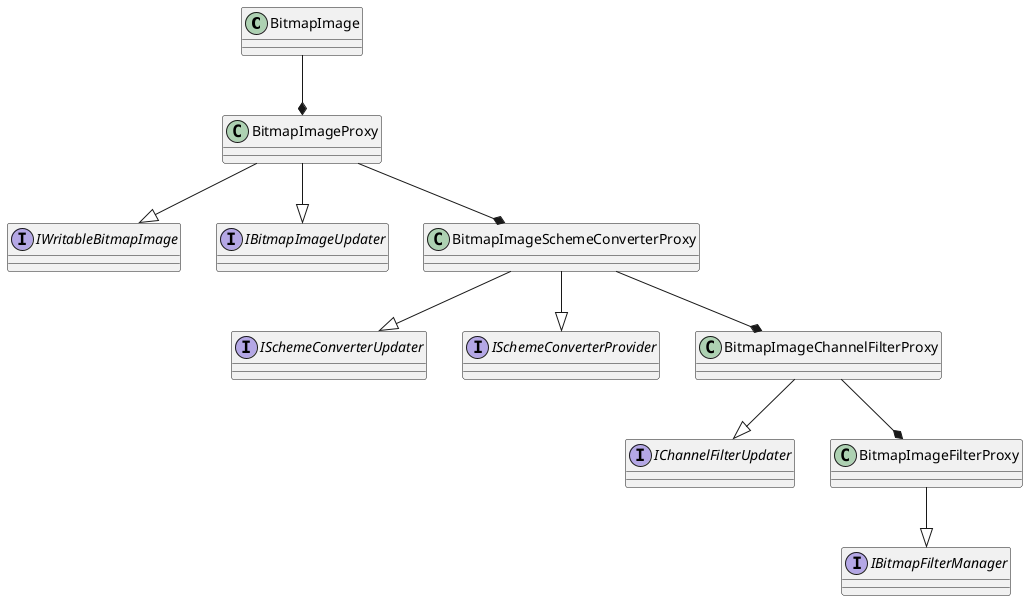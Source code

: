 @startuml
'https://plantuml.com/class-diagram

class BitmapImage

interface IWritableBitmapImage
interface IBitmapImageUpdater
class BitmapImageProxy

interface ISchemeConverterUpdater
interface ISchemeConverterProvider
class BitmapImageSchemeConverterProxy

interface IChannelFilterUpdater
class BitmapImageChannelFilterProxy

interface IBitmapFilterManager
class BitmapImageFilterProxy

BitmapImage --* BitmapImageProxy

BitmapImageProxy --|> IWritableBitmapImage
BitmapImageProxy --|> IBitmapImageUpdater
BitmapImageProxy --* BitmapImageSchemeConverterProxy

BitmapImageSchemeConverterProxy --|> ISchemeConverterUpdater
BitmapImageSchemeConverterProxy --|> ISchemeConverterProvider
BitmapImageSchemeConverterProxy --* BitmapImageChannelFilterProxy

BitmapImageChannelFilterProxy --|> IChannelFilterUpdater
BitmapImageChannelFilterProxy --* BitmapImageFilterProxy

BitmapImageFilterProxy --|> IBitmapFilterManager

@enduml